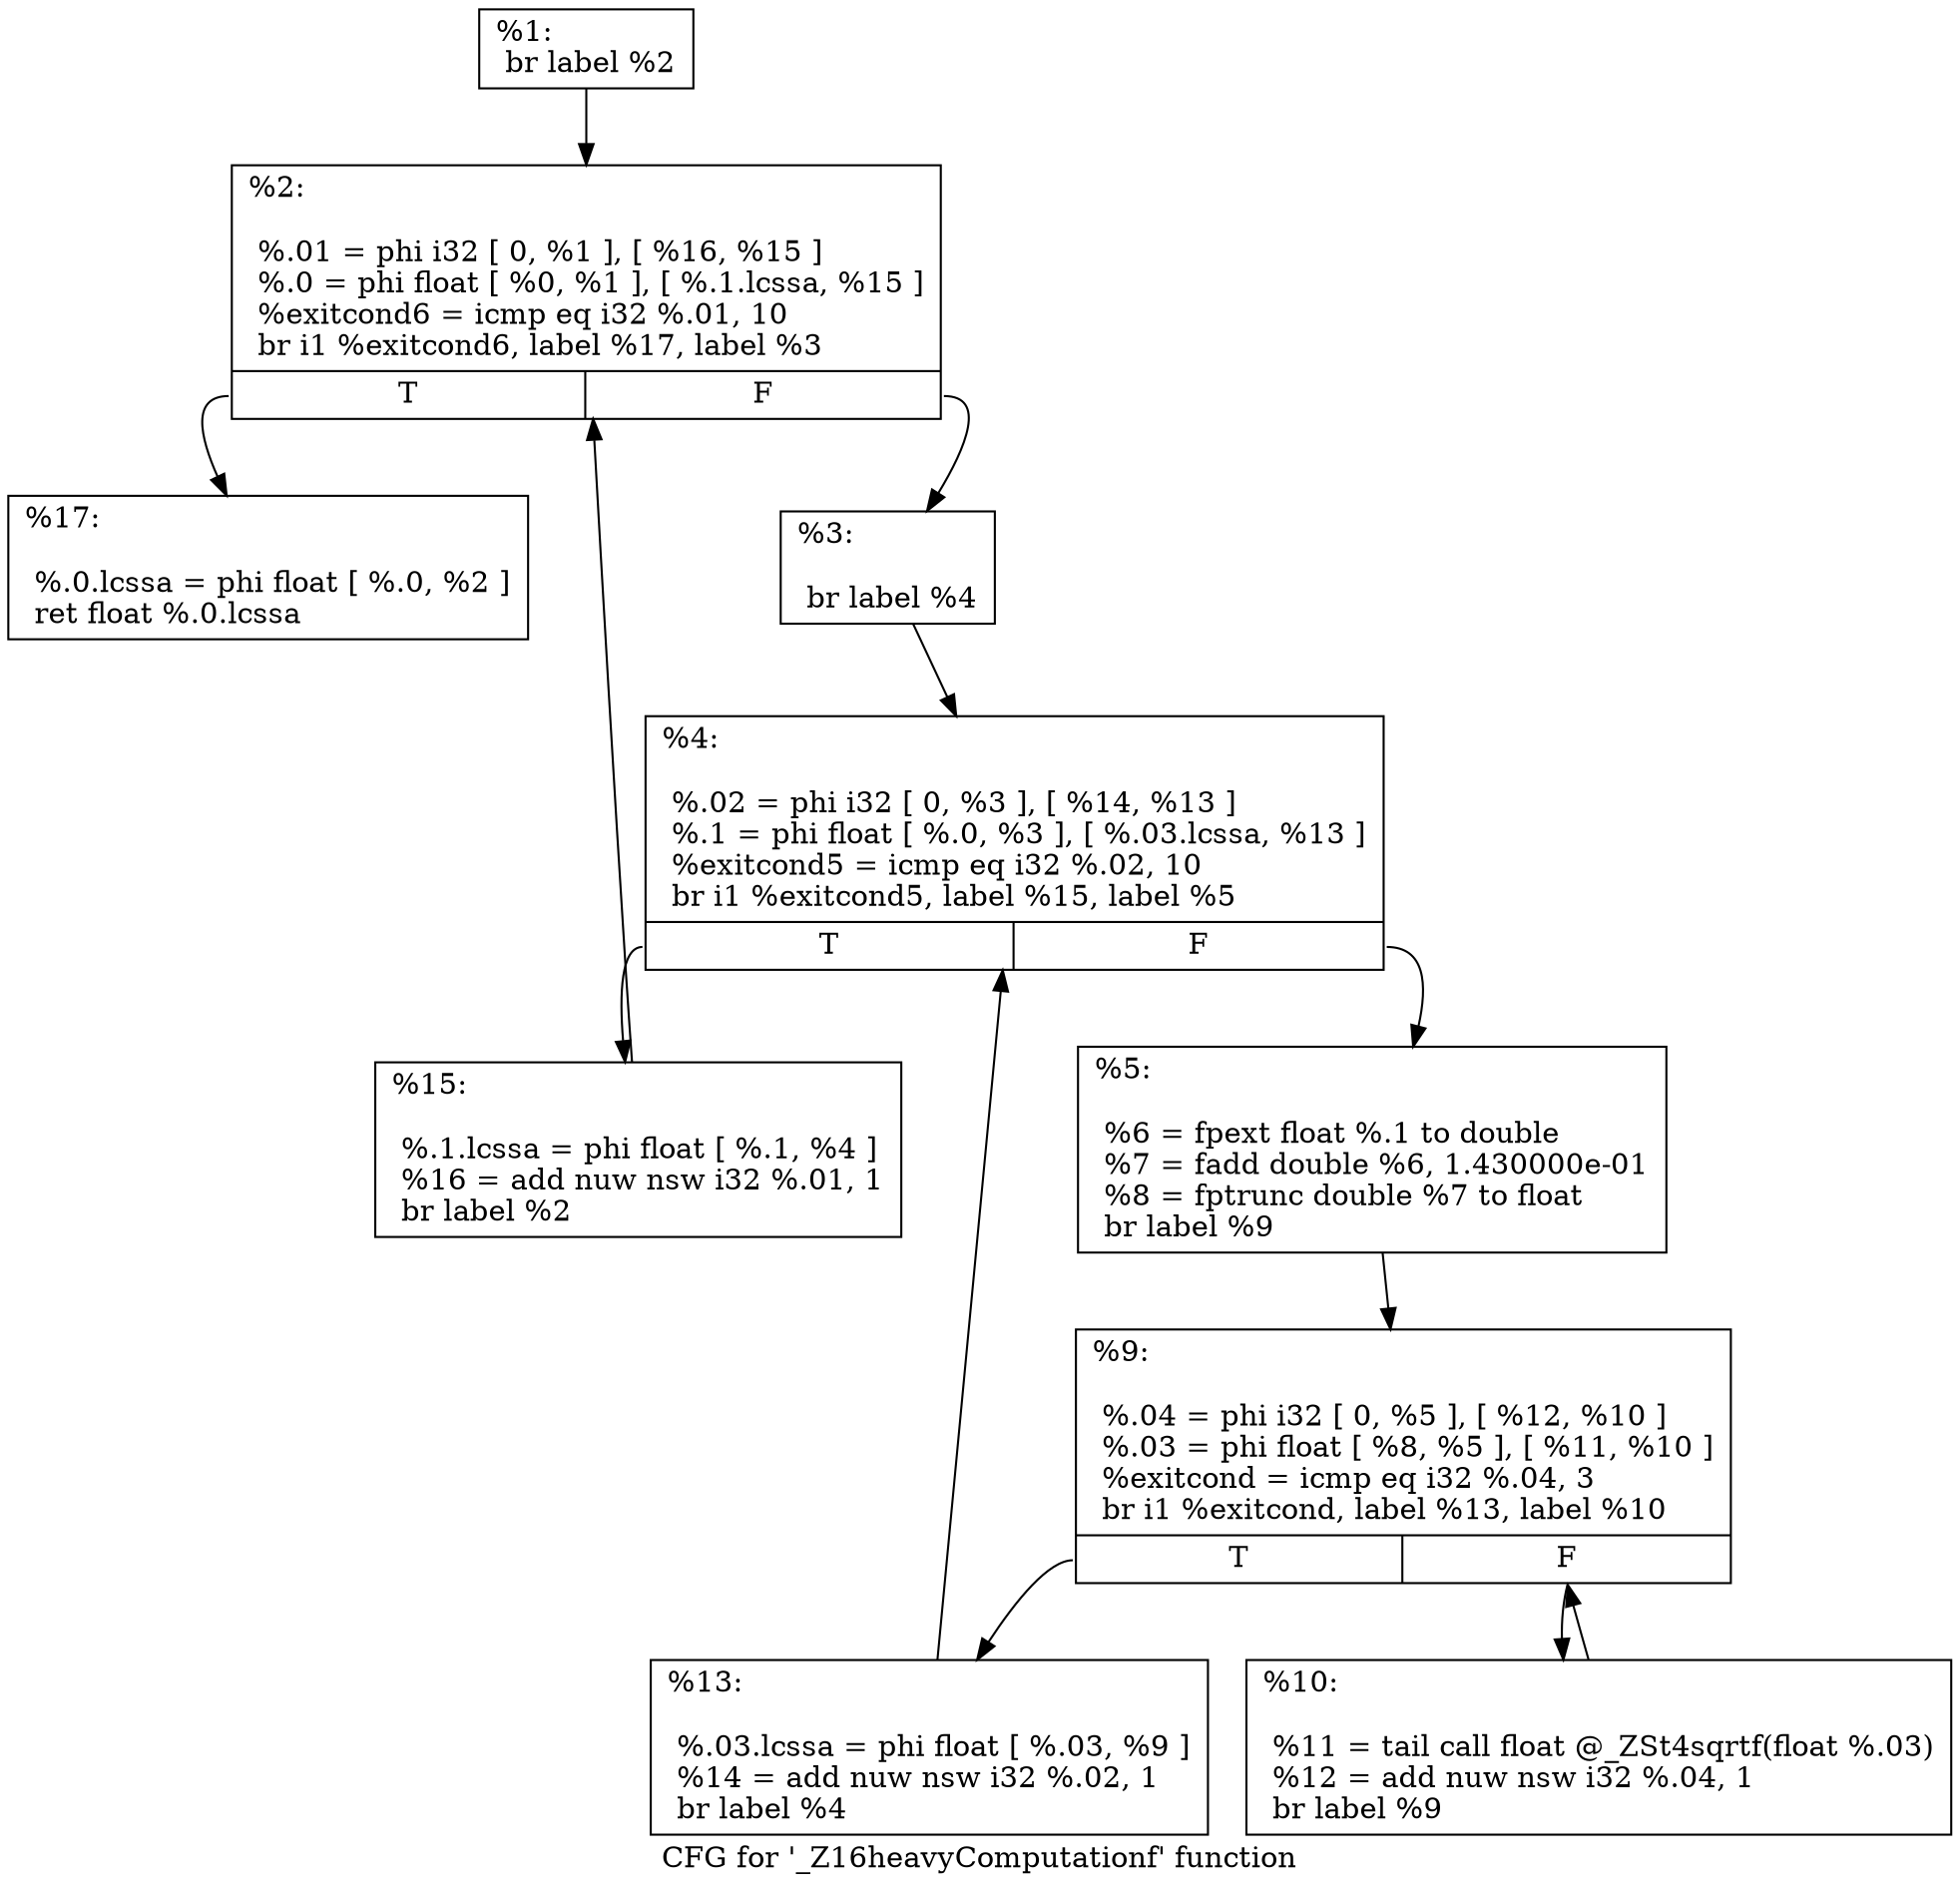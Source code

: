 digraph "CFG for '_Z16heavyComputationf' function" {
	label="CFG for '_Z16heavyComputationf' function";

	Node0x24769a0 [shape=record,label="{%1:\l  br label %2\l}"];
	Node0x24769a0 -> Node0x2479890;
	Node0x2479890 [shape=record,label="{%2:\l\l  %.01 = phi i32 [ 0, %1 ], [ %16, %15 ]\l  %.0 = phi float [ %0, %1 ], [ %.1.lcssa, %15 ]\l  %exitcond6 = icmp eq i32 %.01, 10\l  br i1 %exitcond6, label %17, label %3\l|{<s0>T|<s1>F}}"];
	Node0x2479890:s0 -> Node0x2476ae0;
	Node0x2479890:s1 -> Node0x24798e0;
	Node0x24798e0 [shape=record,label="{%3:\l\l  br label %4\l}"];
	Node0x24798e0 -> Node0x2479930;
	Node0x2479930 [shape=record,label="{%4:\l\l  %.02 = phi i32 [ 0, %3 ], [ %14, %13 ]\l  %.1 = phi float [ %.0, %3 ], [ %.03.lcssa, %13 ]\l  %exitcond5 = icmp eq i32 %.02, 10\l  br i1 %exitcond5, label %15, label %5\l|{<s0>T|<s1>F}}"];
	Node0x2479930:s0 -> Node0x2476a90;
	Node0x2479930:s1 -> Node0x2479980;
	Node0x2479980 [shape=record,label="{%5:\l\l  %6 = fpext float %.1 to double\l  %7 = fadd double %6, 1.430000e-01\l  %8 = fptrunc double %7 to float\l  br label %9\l}"];
	Node0x2479980 -> Node0x24799d0;
	Node0x24799d0 [shape=record,label="{%9:\l\l  %.04 = phi i32 [ 0, %5 ], [ %12, %10 ]\l  %.03 = phi float [ %8, %5 ], [ %11, %10 ]\l  %exitcond = icmp eq i32 %.04, 3\l  br i1 %exitcond, label %13, label %10\l|{<s0>T|<s1>F}}"];
	Node0x24799d0:s0 -> Node0x2476a40;
	Node0x24799d0:s1 -> Node0x24769f0;
	Node0x24769f0 [shape=record,label="{%10:\l\l  %11 = tail call float @_ZSt4sqrtf(float %.03)\l  %12 = add nuw nsw i32 %.04, 1\l  br label %9\l}"];
	Node0x24769f0 -> Node0x24799d0;
	Node0x2476a40 [shape=record,label="{%13:\l\l  %.03.lcssa = phi float [ %.03, %9 ]\l  %14 = add nuw nsw i32 %.02, 1\l  br label %4\l}"];
	Node0x2476a40 -> Node0x2479930;
	Node0x2476a90 [shape=record,label="{%15:\l\l  %.1.lcssa = phi float [ %.1, %4 ]\l  %16 = add nuw nsw i32 %.01, 1\l  br label %2\l}"];
	Node0x2476a90 -> Node0x2479890;
	Node0x2476ae0 [shape=record,label="{%17:\l\l  %.0.lcssa = phi float [ %.0, %2 ]\l  ret float %.0.lcssa\l}"];
}
